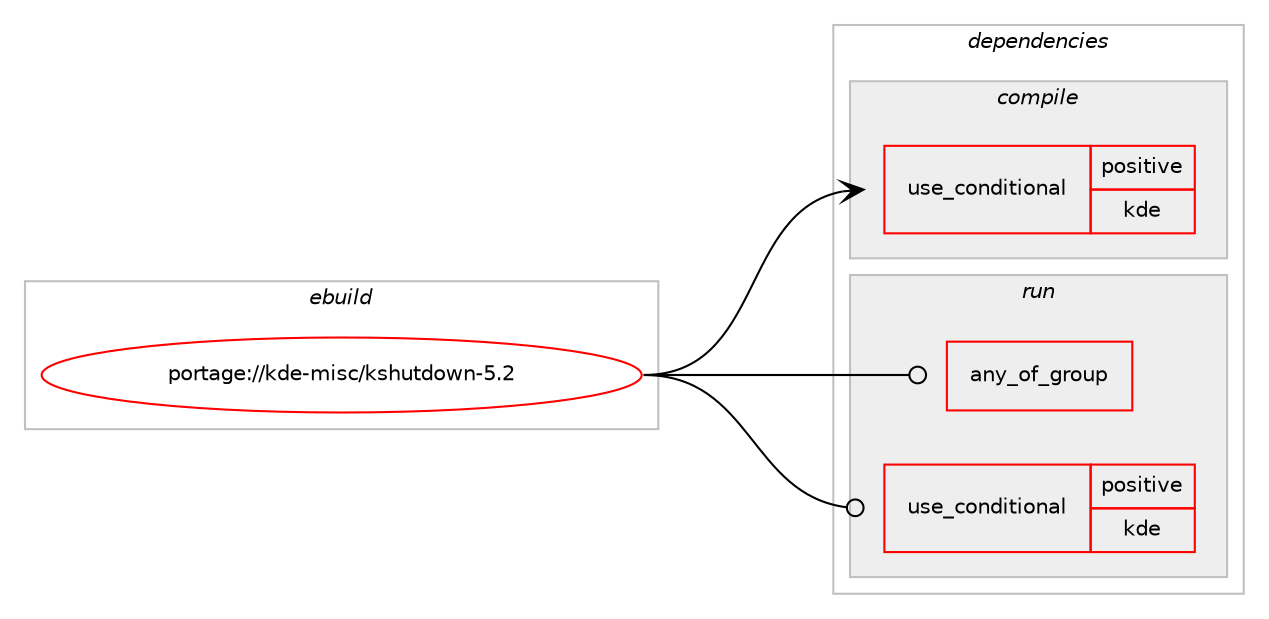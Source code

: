digraph prolog {

# *************
# Graph options
# *************

newrank=true;
concentrate=true;
compound=true;
graph [rankdir=LR,fontname=Helvetica,fontsize=10,ranksep=1.5];#, ranksep=2.5, nodesep=0.2];
edge  [arrowhead=vee];
node  [fontname=Helvetica,fontsize=10];

# **********
# The ebuild
# **********

subgraph cluster_leftcol {
color=gray;
rank=same;
label=<<i>ebuild</i>>;
id [label="portage://kde-misc/kshutdown-5.2", color=red, width=4, href="../kde-misc/kshutdown-5.2.svg"];
}

# ****************
# The dependencies
# ****************

subgraph cluster_midcol {
color=gray;
label=<<i>dependencies</i>>;
subgraph cluster_compile {
fillcolor="#eeeeee";
style=filled;
label=<<i>compile</i>>;
subgraph cond66812 {
dependency138863 [label=<<TABLE BORDER="0" CELLBORDER="1" CELLSPACING="0" CELLPADDING="4"><TR><TD ROWSPAN="3" CELLPADDING="10">use_conditional</TD></TR><TR><TD>positive</TD></TR><TR><TD>kde</TD></TR></TABLE>>, shape=none, color=red];
# *** BEGIN UNKNOWN DEPENDENCY TYPE (TODO) ***
# dependency138863 -> package_dependency(portage://kde-misc/kshutdown-5.2,install,no,kde-frameworks,kconfig,none,[,,],[slot(5)],[])
# *** END UNKNOWN DEPENDENCY TYPE (TODO) ***

# *** BEGIN UNKNOWN DEPENDENCY TYPE (TODO) ***
# dependency138863 -> package_dependency(portage://kde-misc/kshutdown-5.2,install,no,kde-frameworks,kconfigwidgets,none,[,,],[slot(5)],[])
# *** END UNKNOWN DEPENDENCY TYPE (TODO) ***

# *** BEGIN UNKNOWN DEPENDENCY TYPE (TODO) ***
# dependency138863 -> package_dependency(portage://kde-misc/kshutdown-5.2,install,no,kde-frameworks,kcoreaddons,none,[,,],[slot(5)],[])
# *** END UNKNOWN DEPENDENCY TYPE (TODO) ***

# *** BEGIN UNKNOWN DEPENDENCY TYPE (TODO) ***
# dependency138863 -> package_dependency(portage://kde-misc/kshutdown-5.2,install,no,kde-frameworks,kcrash,none,[,,],[slot(5)],[])
# *** END UNKNOWN DEPENDENCY TYPE (TODO) ***

# *** BEGIN UNKNOWN DEPENDENCY TYPE (TODO) ***
# dependency138863 -> package_dependency(portage://kde-misc/kshutdown-5.2,install,no,kde-frameworks,kdbusaddons,none,[,,],[slot(5)],[])
# *** END UNKNOWN DEPENDENCY TYPE (TODO) ***

# *** BEGIN UNKNOWN DEPENDENCY TYPE (TODO) ***
# dependency138863 -> package_dependency(portage://kde-misc/kshutdown-5.2,install,no,kde-frameworks,kglobalaccel,none,[,,],[slot(5)],[])
# *** END UNKNOWN DEPENDENCY TYPE (TODO) ***

# *** BEGIN UNKNOWN DEPENDENCY TYPE (TODO) ***
# dependency138863 -> package_dependency(portage://kde-misc/kshutdown-5.2,install,no,kde-frameworks,ki18n,none,[,,],[slot(5)],[])
# *** END UNKNOWN DEPENDENCY TYPE (TODO) ***

# *** BEGIN UNKNOWN DEPENDENCY TYPE (TODO) ***
# dependency138863 -> package_dependency(portage://kde-misc/kshutdown-5.2,install,no,kde-frameworks,kidletime,none,[,,],[slot(5)],[])
# *** END UNKNOWN DEPENDENCY TYPE (TODO) ***

# *** BEGIN UNKNOWN DEPENDENCY TYPE (TODO) ***
# dependency138863 -> package_dependency(portage://kde-misc/kshutdown-5.2,install,no,kde-frameworks,knotifications,none,[,,],[slot(5)],[])
# *** END UNKNOWN DEPENDENCY TYPE (TODO) ***

# *** BEGIN UNKNOWN DEPENDENCY TYPE (TODO) ***
# dependency138863 -> package_dependency(portage://kde-misc/kshutdown-5.2,install,no,kde-frameworks,knotifyconfig,none,[,,],[slot(5)],[])
# *** END UNKNOWN DEPENDENCY TYPE (TODO) ***

# *** BEGIN UNKNOWN DEPENDENCY TYPE (TODO) ***
# dependency138863 -> package_dependency(portage://kde-misc/kshutdown-5.2,install,no,kde-frameworks,kwidgetsaddons,none,[,,],[slot(5)],[])
# *** END UNKNOWN DEPENDENCY TYPE (TODO) ***

# *** BEGIN UNKNOWN DEPENDENCY TYPE (TODO) ***
# dependency138863 -> package_dependency(portage://kde-misc/kshutdown-5.2,install,no,kde-frameworks,kxmlgui,none,[,,],[slot(5)],[])
# *** END UNKNOWN DEPENDENCY TYPE (TODO) ***

}
id:e -> dependency138863:w [weight=20,style="solid",arrowhead="vee"];
# *** BEGIN UNKNOWN DEPENDENCY TYPE (TODO) ***
# id -> package_dependency(portage://kde-misc/kshutdown-5.2,install,no,dev-qt,qtcore,none,[,,],[slot(5)],[])
# *** END UNKNOWN DEPENDENCY TYPE (TODO) ***

# *** BEGIN UNKNOWN DEPENDENCY TYPE (TODO) ***
# id -> package_dependency(portage://kde-misc/kshutdown-5.2,install,no,dev-qt,qtdbus,none,[,,],[slot(5)],[])
# *** END UNKNOWN DEPENDENCY TYPE (TODO) ***

# *** BEGIN UNKNOWN DEPENDENCY TYPE (TODO) ***
# id -> package_dependency(portage://kde-misc/kshutdown-5.2,install,no,dev-qt,qtgui,none,[,,],[slot(5)],[])
# *** END UNKNOWN DEPENDENCY TYPE (TODO) ***

# *** BEGIN UNKNOWN DEPENDENCY TYPE (TODO) ***
# id -> package_dependency(portage://kde-misc/kshutdown-5.2,install,no,dev-qt,qtwidgets,none,[,,],[slot(5)],[])
# *** END UNKNOWN DEPENDENCY TYPE (TODO) ***

}
subgraph cluster_compileandrun {
fillcolor="#eeeeee";
style=filled;
label=<<i>compile and run</i>>;
}
subgraph cluster_run {
fillcolor="#eeeeee";
style=filled;
label=<<i>run</i>>;
subgraph any1867 {
dependency138864 [label=<<TABLE BORDER="0" CELLBORDER="1" CELLSPACING="0" CELLPADDING="4"><TR><TD CELLPADDING="10">any_of_group</TD></TR></TABLE>>, shape=none, color=red];# *** BEGIN UNKNOWN DEPENDENCY TYPE (TODO) ***
# dependency138864 -> package_dependency(portage://kde-misc/kshutdown-5.2,run,no,kde-frameworks,breeze-icons,none,[,,],any_different_slot,[])
# *** END UNKNOWN DEPENDENCY TYPE (TODO) ***

# *** BEGIN UNKNOWN DEPENDENCY TYPE (TODO) ***
# dependency138864 -> package_dependency(portage://kde-misc/kshutdown-5.2,run,no,kde-frameworks,oxygen-icons,none,[,,],any_different_slot,[])
# *** END UNKNOWN DEPENDENCY TYPE (TODO) ***

}
id:e -> dependency138864:w [weight=20,style="solid",arrowhead="odot"];
subgraph cond66813 {
dependency138865 [label=<<TABLE BORDER="0" CELLBORDER="1" CELLSPACING="0" CELLPADDING="4"><TR><TD ROWSPAN="3" CELLPADDING="10">use_conditional</TD></TR><TR><TD>positive</TD></TR><TR><TD>kde</TD></TR></TABLE>>, shape=none, color=red];
# *** BEGIN UNKNOWN DEPENDENCY TYPE (TODO) ***
# dependency138865 -> package_dependency(portage://kde-misc/kshutdown-5.2,run,no,kde-frameworks,kconfig,none,[,,],[slot(5)],[])
# *** END UNKNOWN DEPENDENCY TYPE (TODO) ***

# *** BEGIN UNKNOWN DEPENDENCY TYPE (TODO) ***
# dependency138865 -> package_dependency(portage://kde-misc/kshutdown-5.2,run,no,kde-frameworks,kconfigwidgets,none,[,,],[slot(5)],[])
# *** END UNKNOWN DEPENDENCY TYPE (TODO) ***

# *** BEGIN UNKNOWN DEPENDENCY TYPE (TODO) ***
# dependency138865 -> package_dependency(portage://kde-misc/kshutdown-5.2,run,no,kde-frameworks,kcoreaddons,none,[,,],[slot(5)],[])
# *** END UNKNOWN DEPENDENCY TYPE (TODO) ***

# *** BEGIN UNKNOWN DEPENDENCY TYPE (TODO) ***
# dependency138865 -> package_dependency(portage://kde-misc/kshutdown-5.2,run,no,kde-frameworks,kcrash,none,[,,],[slot(5)],[])
# *** END UNKNOWN DEPENDENCY TYPE (TODO) ***

# *** BEGIN UNKNOWN DEPENDENCY TYPE (TODO) ***
# dependency138865 -> package_dependency(portage://kde-misc/kshutdown-5.2,run,no,kde-frameworks,kdbusaddons,none,[,,],[slot(5)],[])
# *** END UNKNOWN DEPENDENCY TYPE (TODO) ***

# *** BEGIN UNKNOWN DEPENDENCY TYPE (TODO) ***
# dependency138865 -> package_dependency(portage://kde-misc/kshutdown-5.2,run,no,kde-frameworks,kglobalaccel,none,[,,],[slot(5)],[])
# *** END UNKNOWN DEPENDENCY TYPE (TODO) ***

# *** BEGIN UNKNOWN DEPENDENCY TYPE (TODO) ***
# dependency138865 -> package_dependency(portage://kde-misc/kshutdown-5.2,run,no,kde-frameworks,ki18n,none,[,,],[slot(5)],[])
# *** END UNKNOWN DEPENDENCY TYPE (TODO) ***

# *** BEGIN UNKNOWN DEPENDENCY TYPE (TODO) ***
# dependency138865 -> package_dependency(portage://kde-misc/kshutdown-5.2,run,no,kde-frameworks,kidletime,none,[,,],[slot(5)],[])
# *** END UNKNOWN DEPENDENCY TYPE (TODO) ***

# *** BEGIN UNKNOWN DEPENDENCY TYPE (TODO) ***
# dependency138865 -> package_dependency(portage://kde-misc/kshutdown-5.2,run,no,kde-frameworks,knotifications,none,[,,],[slot(5)],[])
# *** END UNKNOWN DEPENDENCY TYPE (TODO) ***

# *** BEGIN UNKNOWN DEPENDENCY TYPE (TODO) ***
# dependency138865 -> package_dependency(portage://kde-misc/kshutdown-5.2,run,no,kde-frameworks,knotifyconfig,none,[,,],[slot(5)],[])
# *** END UNKNOWN DEPENDENCY TYPE (TODO) ***

# *** BEGIN UNKNOWN DEPENDENCY TYPE (TODO) ***
# dependency138865 -> package_dependency(portage://kde-misc/kshutdown-5.2,run,no,kde-frameworks,kwidgetsaddons,none,[,,],[slot(5)],[])
# *** END UNKNOWN DEPENDENCY TYPE (TODO) ***

# *** BEGIN UNKNOWN DEPENDENCY TYPE (TODO) ***
# dependency138865 -> package_dependency(portage://kde-misc/kshutdown-5.2,run,no,kde-frameworks,kxmlgui,none,[,,],[slot(5)],[])
# *** END UNKNOWN DEPENDENCY TYPE (TODO) ***

}
id:e -> dependency138865:w [weight=20,style="solid",arrowhead="odot"];
# *** BEGIN UNKNOWN DEPENDENCY TYPE (TODO) ***
# id -> package_dependency(portage://kde-misc/kshutdown-5.2,run,no,dev-qt,qtcore,none,[,,],[slot(5)],[])
# *** END UNKNOWN DEPENDENCY TYPE (TODO) ***

# *** BEGIN UNKNOWN DEPENDENCY TYPE (TODO) ***
# id -> package_dependency(portage://kde-misc/kshutdown-5.2,run,no,dev-qt,qtdbus,none,[,,],[slot(5)],[])
# *** END UNKNOWN DEPENDENCY TYPE (TODO) ***

# *** BEGIN UNKNOWN DEPENDENCY TYPE (TODO) ***
# id -> package_dependency(portage://kde-misc/kshutdown-5.2,run,no,dev-qt,qtgui,none,[,,],[slot(5)],[])
# *** END UNKNOWN DEPENDENCY TYPE (TODO) ***

# *** BEGIN UNKNOWN DEPENDENCY TYPE (TODO) ***
# id -> package_dependency(portage://kde-misc/kshutdown-5.2,run,no,dev-qt,qtwidgets,none,[,,],[slot(5)],[])
# *** END UNKNOWN DEPENDENCY TYPE (TODO) ***

}
}

# **************
# The candidates
# **************

subgraph cluster_choices {
rank=same;
color=gray;
label=<<i>candidates</i>>;

}

}
